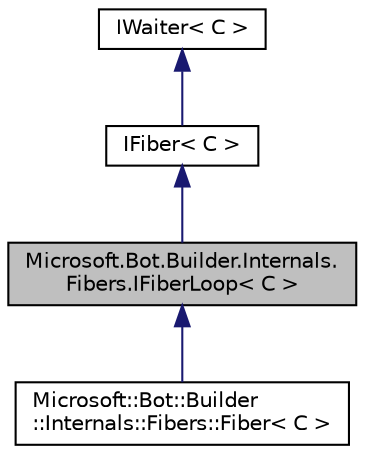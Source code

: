 digraph "Microsoft.Bot.Builder.Internals.Fibers.IFiberLoop&lt; C &gt;"
{
  edge [fontname="Helvetica",fontsize="10",labelfontname="Helvetica",labelfontsize="10"];
  node [fontname="Helvetica",fontsize="10",shape=record];
  Node1 [label="Microsoft.Bot.Builder.Internals.\lFibers.IFiberLoop\< C \>",height=0.2,width=0.4,color="black", fillcolor="grey75", style="filled", fontcolor="black"];
  Node2 -> Node1 [dir="back",color="midnightblue",fontsize="10",style="solid",fontname="Helvetica"];
  Node2 [label="IFiber\< C \>",height=0.2,width=0.4,color="black", fillcolor="white", style="filled",URL="$d3/d48/interface_microsoft_1_1_bot_1_1_builder_1_1_internals_1_1_fibers_1_1_i_fiber.html"];
  Node3 -> Node2 [dir="back",color="midnightblue",fontsize="10",style="solid",fontname="Helvetica"];
  Node3 [label="IWaiter\< C \>",height=0.2,width=0.4,color="black", fillcolor="white", style="filled",URL="$d3/d42/interface_microsoft_1_1_bot_1_1_builder_1_1_internals_1_1_fibers_1_1_i_waiter.html"];
  Node1 -> Node4 [dir="back",color="midnightblue",fontsize="10",style="solid",fontname="Helvetica"];
  Node4 [label="Microsoft::Bot::Builder\l::Internals::Fibers::Fiber\< C \>",height=0.2,width=0.4,color="black", fillcolor="white", style="filled",URL="$d6/d8d/class_microsoft_1_1_bot_1_1_builder_1_1_internals_1_1_fibers_1_1_fiber.html"];
}
